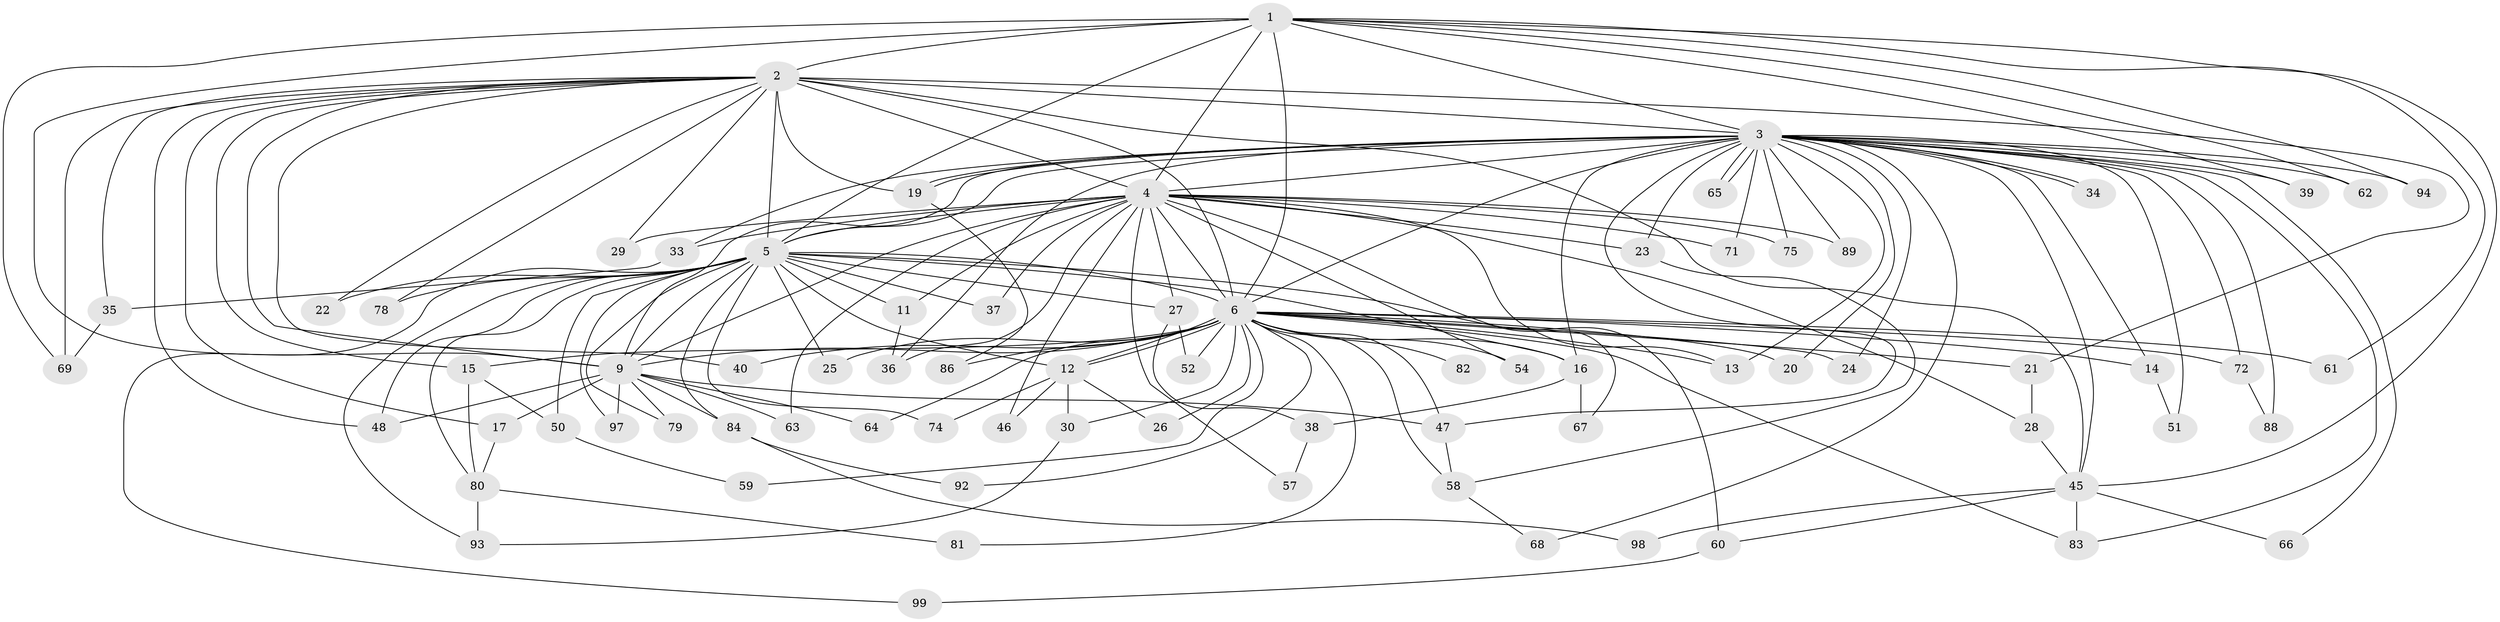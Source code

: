 // original degree distribution, {15: 0.020202020202020204, 16: 0.020202020202020204, 39: 0.010101010101010102, 19: 0.010101010101010102, 28: 0.010101010101010102, 26: 0.010101010101010102, 21: 0.010101010101010102, 17: 0.010101010101010102, 3: 0.23232323232323232, 6: 0.020202020202020204, 4: 0.1111111111111111, 2: 0.5252525252525253, 5: 0.010101010101010102}
// Generated by graph-tools (version 1.1) at 2025/10/02/27/25 16:10:57]
// undirected, 75 vertices, 170 edges
graph export_dot {
graph [start="1"]
  node [color=gray90,style=filled];
  1 [super="+55"];
  2 [super="+7"];
  3 [super="+43"];
  4 [super="+10"];
  5 [super="+18"];
  6 [super="+8"];
  9 [super="+32"];
  11 [super="+56"];
  12 [super="+49"];
  13 [super="+41"];
  14 [super="+73"];
  15 [super="+85"];
  16 [super="+44"];
  17;
  19 [super="+42"];
  20;
  21 [super="+31"];
  22;
  23;
  24;
  25;
  26 [super="+87"];
  27;
  28 [super="+95"];
  29;
  30;
  33;
  34;
  35 [super="+91"];
  36;
  37;
  38;
  39;
  40;
  45 [super="+76"];
  46;
  47 [super="+70"];
  48 [super="+53"];
  50;
  51;
  52;
  54;
  57;
  58 [super="+77"];
  59;
  60;
  61;
  62;
  63;
  64;
  65;
  66;
  67;
  68;
  69;
  71;
  72;
  74;
  75;
  78;
  79;
  80;
  81;
  82;
  83 [super="+90"];
  84;
  86;
  88;
  89;
  92;
  93 [super="+96"];
  94;
  97;
  98;
  99;
  1 -- 2 [weight=2];
  1 -- 3;
  1 -- 4 [weight=2];
  1 -- 5 [weight=2];
  1 -- 6 [weight=2];
  1 -- 9;
  1 -- 39;
  1 -- 61;
  1 -- 62;
  1 -- 94;
  1 -- 69;
  1 -- 45;
  2 -- 3 [weight=2];
  2 -- 4 [weight=4];
  2 -- 5 [weight=2];
  2 -- 6 [weight=4];
  2 -- 9 [weight=3];
  2 -- 15;
  2 -- 22;
  2 -- 29;
  2 -- 35;
  2 -- 69;
  2 -- 78;
  2 -- 40;
  2 -- 45;
  2 -- 17;
  2 -- 19;
  2 -- 21;
  2 -- 48;
  3 -- 4 [weight=2];
  3 -- 5 [weight=2];
  3 -- 6 [weight=2];
  3 -- 9;
  3 -- 14 [weight=2];
  3 -- 19;
  3 -- 19;
  3 -- 20;
  3 -- 23;
  3 -- 24;
  3 -- 34;
  3 -- 34;
  3 -- 36;
  3 -- 39;
  3 -- 45;
  3 -- 51;
  3 -- 62;
  3 -- 65;
  3 -- 65;
  3 -- 66;
  3 -- 68;
  3 -- 71;
  3 -- 72;
  3 -- 75;
  3 -- 83;
  3 -- 88;
  3 -- 89;
  3 -- 94;
  3 -- 33;
  3 -- 16;
  3 -- 47;
  3 -- 13;
  4 -- 5 [weight=2];
  4 -- 6 [weight=4];
  4 -- 9 [weight=2];
  4 -- 11;
  4 -- 13;
  4 -- 23;
  4 -- 33 [weight=2];
  4 -- 36;
  4 -- 37;
  4 -- 46;
  4 -- 63;
  4 -- 71;
  4 -- 75;
  4 -- 67;
  4 -- 54;
  4 -- 89;
  4 -- 27;
  4 -- 28;
  4 -- 29;
  4 -- 57;
  5 -- 6 [weight=2];
  5 -- 9;
  5 -- 11;
  5 -- 16;
  5 -- 22;
  5 -- 25;
  5 -- 27;
  5 -- 37;
  5 -- 48;
  5 -- 50;
  5 -- 60;
  5 -- 74;
  5 -- 78;
  5 -- 79;
  5 -- 80;
  5 -- 97;
  5 -- 99;
  5 -- 84;
  5 -- 93;
  5 -- 12;
  6 -- 9 [weight=2];
  6 -- 12;
  6 -- 12;
  6 -- 14;
  6 -- 15;
  6 -- 16;
  6 -- 24;
  6 -- 25;
  6 -- 26 [weight=2];
  6 -- 30;
  6 -- 40;
  6 -- 52;
  6 -- 58;
  6 -- 64;
  6 -- 81;
  6 -- 82 [weight=2];
  6 -- 92;
  6 -- 72;
  6 -- 13;
  6 -- 20;
  6 -- 21;
  6 -- 86;
  6 -- 47;
  6 -- 54;
  6 -- 59;
  6 -- 61;
  6 -- 83;
  9 -- 17;
  9 -- 47;
  9 -- 48;
  9 -- 79;
  9 -- 84;
  9 -- 97;
  9 -- 64;
  9 -- 63;
  11 -- 36;
  12 -- 26;
  12 -- 30;
  12 -- 46;
  12 -- 74;
  14 -- 51;
  15 -- 50;
  15 -- 80;
  16 -- 38;
  16 -- 67;
  17 -- 80;
  19 -- 86;
  21 -- 28;
  23 -- 58;
  27 -- 38;
  27 -- 52;
  28 -- 45;
  30 -- 93;
  33 -- 35;
  35 -- 69;
  38 -- 57;
  45 -- 60;
  45 -- 66;
  45 -- 98;
  45 -- 83;
  47 -- 58;
  50 -- 59;
  58 -- 68;
  60 -- 99;
  72 -- 88;
  80 -- 81;
  80 -- 93;
  84 -- 92;
  84 -- 98;
}
